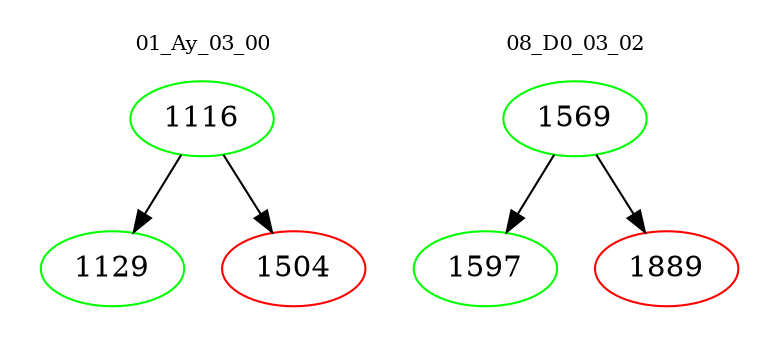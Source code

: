 digraph{
subgraph cluster_0 {
color = white
label = "01_Ay_03_00";
fontsize=10;
T0_1116 [label="1116", color="green"]
T0_1116 -> T0_1129 [color="black"]
T0_1129 [label="1129", color="green"]
T0_1116 -> T0_1504 [color="black"]
T0_1504 [label="1504", color="red"]
}
subgraph cluster_1 {
color = white
label = "08_D0_03_02";
fontsize=10;
T1_1569 [label="1569", color="green"]
T1_1569 -> T1_1597 [color="black"]
T1_1597 [label="1597", color="green"]
T1_1569 -> T1_1889 [color="black"]
T1_1889 [label="1889", color="red"]
}
}
